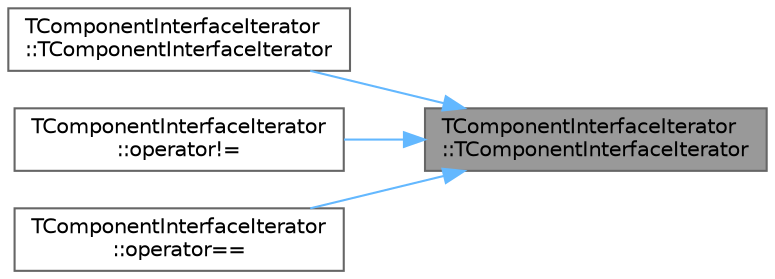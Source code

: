 digraph "TComponentInterfaceIterator::TComponentInterfaceIterator"
{
 // INTERACTIVE_SVG=YES
 // LATEX_PDF_SIZE
  bgcolor="transparent";
  edge [fontname=Helvetica,fontsize=10,labelfontname=Helvetica,labelfontsize=10];
  node [fontname=Helvetica,fontsize=10,shape=box,height=0.2,width=0.4];
  rankdir="RL";
  Node1 [id="Node000001",label="TComponentInterfaceIterator\l::TComponentInterfaceIterator",height=0.2,width=0.4,color="gray40", fillcolor="grey60", style="filled", fontcolor="black",tooltip=" "];
  Node1 -> Node2 [id="edge1_Node000001_Node000002",dir="back",color="steelblue1",style="solid",tooltip=" "];
  Node2 [id="Node000002",label="TComponentInterfaceIterator\l::TComponentInterfaceIterator",height=0.2,width=0.4,color="grey40", fillcolor="white", style="filled",URL="$dc/d95/classTComponentInterfaceIterator.html#a00786f67e24847df1d0c009d319e4da8",tooltip=" "];
  Node1 -> Node3 [id="edge2_Node000001_Node000003",dir="back",color="steelblue1",style="solid",tooltip=" "];
  Node3 [id="Node000003",label="TComponentInterfaceIterator\l::operator!=",height=0.2,width=0.4,color="grey40", fillcolor="white", style="filled",URL="$dc/d95/classTComponentInterfaceIterator.html#a96f6ff41ace38bf81fde801d250e18af",tooltip=" "];
  Node1 -> Node4 [id="edge3_Node000001_Node000004",dir="back",color="steelblue1",style="solid",tooltip=" "];
  Node4 [id="Node000004",label="TComponentInterfaceIterator\l::operator==",height=0.2,width=0.4,color="grey40", fillcolor="white", style="filled",URL="$dc/d95/classTComponentInterfaceIterator.html#af1f2de91080f9a1dd2f7bb251093d9a8",tooltip=" "];
}
